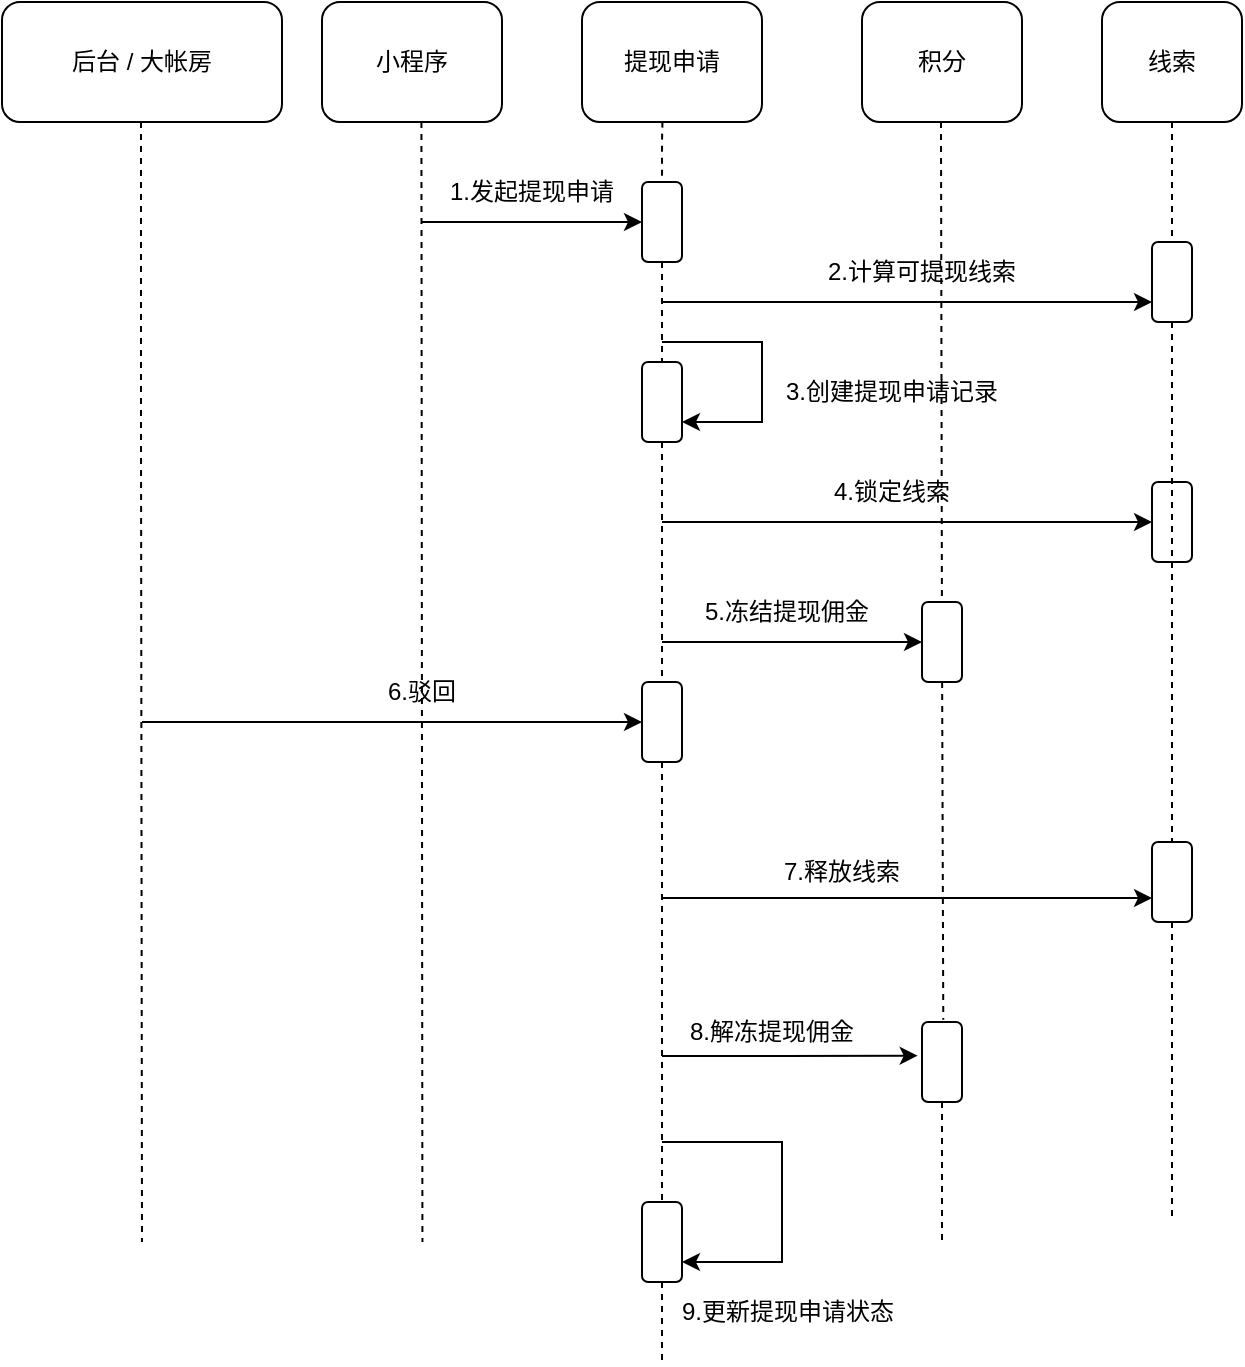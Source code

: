 <mxfile version="15.7.3" type="github"><diagram id="WYxydA316W5FDojU7T-a" name="Page-1"><mxGraphModel dx="1426" dy="857" grid="1" gridSize="10" guides="1" tooltips="1" connect="1" arrows="1" fold="1" page="1" pageScale="1" pageWidth="827" pageHeight="1169" math="0" shadow="0"><root><mxCell id="0"/><mxCell id="1" parent="0"/><mxCell id="tQFcMKt-EHzW8yY2-PWG-2" value="后台 / 大帐房" style="rounded=1;whiteSpace=wrap;html=1;" parent="1" vertex="1"><mxGeometry x="150" y="90" width="140" height="60" as="geometry"/></mxCell><mxCell id="tQFcMKt-EHzW8yY2-PWG-3" value="小程序" style="rounded=1;whiteSpace=wrap;html=1;" parent="1" vertex="1"><mxGeometry x="310" y="90" width="90" height="60" as="geometry"/></mxCell><mxCell id="tQFcMKt-EHzW8yY2-PWG-4" value="提现申请" style="rounded=1;whiteSpace=wrap;html=1;" parent="1" vertex="1"><mxGeometry x="440" y="90" width="90" height="60" as="geometry"/></mxCell><mxCell id="tQFcMKt-EHzW8yY2-PWG-5" value="积分" style="rounded=1;whiteSpace=wrap;html=1;" parent="1" vertex="1"><mxGeometry x="580" y="90" width="80" height="60" as="geometry"/></mxCell><mxCell id="tQFcMKt-EHzW8yY2-PWG-6" value="线索" style="rounded=1;whiteSpace=wrap;html=1;" parent="1" vertex="1"><mxGeometry x="700" y="90" width="70" height="60" as="geometry"/></mxCell><mxCell id="tQFcMKt-EHzW8yY2-PWG-8" value="" style="endArrow=none;dashed=1;html=1;rounded=0;" parent="1" edge="1"><mxGeometry width="50" height="50" relative="1" as="geometry"><mxPoint x="359.71" y="150" as="sourcePoint"/><mxPoint x="360.21" y="710" as="targetPoint"/><Array as="points"/></mxGeometry></mxCell><mxCell id="tQFcMKt-EHzW8yY2-PWG-9" value="" style="endArrow=none;dashed=1;html=1;rounded=0;startArrow=none;" parent="1" source="PdDWGHKnx-a33pP9yBHC-26" edge="1"><mxGeometry width="50" height="50" relative="1" as="geometry"><mxPoint x="404.5" y="150" as="sourcePoint"/><mxPoint x="480" y="770" as="targetPoint"/><Array as="points"/></mxGeometry></mxCell><mxCell id="tQFcMKt-EHzW8yY2-PWG-10" value="" style="endArrow=classic;html=1;rounded=0;" parent="1" target="tQFcMKt-EHzW8yY2-PWG-11" edge="1"><mxGeometry width="50" height="50" relative="1" as="geometry"><mxPoint x="360" y="200" as="sourcePoint"/><mxPoint x="340" y="260" as="targetPoint"/></mxGeometry></mxCell><mxCell id="tQFcMKt-EHzW8yY2-PWG-11" value="" style="rounded=1;whiteSpace=wrap;html=1;" parent="1" vertex="1"><mxGeometry x="470" y="180" width="20" height="40" as="geometry"/></mxCell><mxCell id="tQFcMKt-EHzW8yY2-PWG-12" value="" style="endArrow=none;dashed=1;html=1;rounded=0;exitX=0.447;exitY=0.997;exitDx=0;exitDy=0;exitPerimeter=0;entryX=0.5;entryY=0;entryDx=0;entryDy=0;" parent="1" source="tQFcMKt-EHzW8yY2-PWG-4" target="tQFcMKt-EHzW8yY2-PWG-11" edge="1"><mxGeometry width="50" height="50" relative="1" as="geometry"><mxPoint x="404.5" y="150" as="sourcePoint"/><mxPoint x="404.5" y="600" as="targetPoint"/><Array as="points"><mxPoint x="480" y="160"/></Array></mxGeometry></mxCell><mxCell id="tQFcMKt-EHzW8yY2-PWG-16" value="1.发起提现申请" style="text;html=1;strokeColor=none;fillColor=none;align=center;verticalAlign=middle;whiteSpace=wrap;rounded=0;" parent="1" vertex="1"><mxGeometry x="370" y="170" width="90" height="30" as="geometry"/></mxCell><mxCell id="tQFcMKt-EHzW8yY2-PWG-20" value="" style="endArrow=none;dashed=1;html=1;rounded=0;startArrow=none;" parent="1" source="PdDWGHKnx-a33pP9yBHC-22" edge="1"><mxGeometry width="50" height="50" relative="1" as="geometry"><mxPoint x="619.5" y="150" as="sourcePoint"/><mxPoint x="620" y="710" as="targetPoint"/><Array as="points"/></mxGeometry></mxCell><mxCell id="tQFcMKt-EHzW8yY2-PWG-21" value="" style="endArrow=none;dashed=1;html=1;rounded=0;startArrow=none;" parent="1" source="kCx2tW-wyiLAA-z_hNrE-4" edge="1"><mxGeometry width="50" height="50" relative="1" as="geometry"><mxPoint x="740" y="150" as="sourcePoint"/><mxPoint x="735" y="700" as="targetPoint"/><Array as="points"/></mxGeometry></mxCell><mxCell id="tQFcMKt-EHzW8yY2-PWG-23" value="" style="endArrow=classic;html=1;rounded=0;entryX=0;entryY=0.75;entryDx=0;entryDy=0;" parent="1" target="tQFcMKt-EHzW8yY2-PWG-22" edge="1"><mxGeometry width="50" height="50" relative="1" as="geometry"><mxPoint x="480" y="240" as="sourcePoint"/><mxPoint x="460" y="440" as="targetPoint"/><Array as="points"/></mxGeometry></mxCell><mxCell id="tQFcMKt-EHzW8yY2-PWG-24" value="2.计算可提现线索" style="text;html=1;strokeColor=none;fillColor=none;align=center;verticalAlign=middle;whiteSpace=wrap;rounded=0;" parent="1" vertex="1"><mxGeometry x="540" y="210" width="140" height="30" as="geometry"/></mxCell><mxCell id="tQFcMKt-EHzW8yY2-PWG-25" value="" style="rounded=1;whiteSpace=wrap;html=1;" parent="1" vertex="1"><mxGeometry x="470" y="270" width="20" height="40" as="geometry"/></mxCell><mxCell id="tQFcMKt-EHzW8yY2-PWG-26" value="" style="endArrow=none;dashed=1;html=1;rounded=0;startArrow=none;" parent="1" source="tQFcMKt-EHzW8yY2-PWG-11" target="tQFcMKt-EHzW8yY2-PWG-25" edge="1"><mxGeometry width="50" height="50" relative="1" as="geometry"><mxPoint x="485" y="220" as="sourcePoint"/><mxPoint x="485" y="590" as="targetPoint"/><Array as="points"/></mxGeometry></mxCell><mxCell id="tQFcMKt-EHzW8yY2-PWG-27" value="" style="endArrow=classic;html=1;rounded=0;entryX=1;entryY=0.75;entryDx=0;entryDy=0;" parent="1" target="tQFcMKt-EHzW8yY2-PWG-25" edge="1"><mxGeometry width="50" height="50" relative="1" as="geometry"><mxPoint x="480" y="260" as="sourcePoint"/><mxPoint x="540" y="260" as="targetPoint"/><Array as="points"><mxPoint x="530" y="260"/><mxPoint x="530" y="300"/></Array></mxGeometry></mxCell><mxCell id="tQFcMKt-EHzW8yY2-PWG-28" value="3.创建提现申请记录" style="text;html=1;strokeColor=none;fillColor=none;align=center;verticalAlign=middle;whiteSpace=wrap;rounded=0;" parent="1" vertex="1"><mxGeometry x="520" y="270" width="150" height="30" as="geometry"/></mxCell><mxCell id="PdDWGHKnx-a33pP9yBHC-1" value="" style="rounded=1;whiteSpace=wrap;html=1;" parent="1" vertex="1"><mxGeometry x="725" y="330" width="20" height="40" as="geometry"/></mxCell><mxCell id="PdDWGHKnx-a33pP9yBHC-2" value="" style="endArrow=classic;html=1;rounded=0;entryX=0;entryY=0.5;entryDx=0;entryDy=0;" parent="1" target="PdDWGHKnx-a33pP9yBHC-1" edge="1"><mxGeometry width="50" height="50" relative="1" as="geometry"><mxPoint x="480" y="350" as="sourcePoint"/><mxPoint x="440" y="440" as="targetPoint"/></mxGeometry></mxCell><mxCell id="PdDWGHKnx-a33pP9yBHC-3" value="4.锁定线索" style="text;html=1;strokeColor=none;fillColor=none;align=center;verticalAlign=middle;whiteSpace=wrap;rounded=0;" parent="1" vertex="1"><mxGeometry x="550" y="320" width="90" height="30" as="geometry"/></mxCell><mxCell id="PdDWGHKnx-a33pP9yBHC-4" value="" style="rounded=1;whiteSpace=wrap;html=1;" parent="1" vertex="1"><mxGeometry x="610" y="390" width="20" height="40" as="geometry"/></mxCell><mxCell id="PdDWGHKnx-a33pP9yBHC-5" value="" style="endArrow=none;dashed=1;html=1;rounded=0;" parent="1" target="PdDWGHKnx-a33pP9yBHC-4" edge="1"><mxGeometry width="50" height="50" relative="1" as="geometry"><mxPoint x="619.5" y="150" as="sourcePoint"/><mxPoint x="619.5" y="600" as="targetPoint"/><Array as="points"/></mxGeometry></mxCell><mxCell id="PdDWGHKnx-a33pP9yBHC-6" value="" style="endArrow=classic;html=1;rounded=0;entryX=0;entryY=0.5;entryDx=0;entryDy=0;" parent="1" target="PdDWGHKnx-a33pP9yBHC-4" edge="1"><mxGeometry width="50" height="50" relative="1" as="geometry"><mxPoint x="480" y="410" as="sourcePoint"/><mxPoint x="440" y="430" as="targetPoint"/></mxGeometry></mxCell><mxCell id="PdDWGHKnx-a33pP9yBHC-7" value="5.冻结提现佣金" style="text;html=1;strokeColor=none;fillColor=none;align=center;verticalAlign=middle;whiteSpace=wrap;rounded=0;" parent="1" vertex="1"><mxGeometry x="495" y="380" width="95" height="30" as="geometry"/></mxCell><mxCell id="PdDWGHKnx-a33pP9yBHC-8" value="" style="endArrow=none;dashed=1;html=1;rounded=0;exitX=0.5;exitY=1;exitDx=0;exitDy=0;" parent="1" edge="1"><mxGeometry width="50" height="50" relative="1" as="geometry"><mxPoint x="219.5" y="150" as="sourcePoint"/><mxPoint x="220" y="710" as="targetPoint"/><Array as="points"><mxPoint x="219.5" y="300"/></Array></mxGeometry></mxCell><mxCell id="PdDWGHKnx-a33pP9yBHC-9" value="" style="rounded=1;whiteSpace=wrap;html=1;" parent="1" vertex="1"><mxGeometry x="470" y="430" width="20" height="40" as="geometry"/></mxCell><mxCell id="PdDWGHKnx-a33pP9yBHC-10" value="" style="endArrow=none;dashed=1;html=1;rounded=0;startArrow=none;" parent="1" source="tQFcMKt-EHzW8yY2-PWG-25" target="PdDWGHKnx-a33pP9yBHC-9" edge="1"><mxGeometry width="50" height="50" relative="1" as="geometry"><mxPoint x="485" y="310" as="sourcePoint"/><mxPoint x="485" y="590" as="targetPoint"/><Array as="points"/></mxGeometry></mxCell><mxCell id="PdDWGHKnx-a33pP9yBHC-11" value="" style="endArrow=classic;html=1;rounded=0;" parent="1" edge="1"><mxGeometry width="50" height="50" relative="1" as="geometry"><mxPoint x="220" y="450" as="sourcePoint"/><mxPoint x="470" y="450" as="targetPoint"/></mxGeometry></mxCell><mxCell id="PdDWGHKnx-a33pP9yBHC-13" value="6.驳回" style="text;html=1;strokeColor=none;fillColor=none;align=center;verticalAlign=middle;whiteSpace=wrap;rounded=0;" parent="1" vertex="1"><mxGeometry x="310" y="420" width="100" height="30" as="geometry"/></mxCell><mxCell id="PdDWGHKnx-a33pP9yBHC-15" value="" style="endArrow=none;dashed=1;html=1;rounded=0;startArrow=none;" parent="1" source="PdDWGHKnx-a33pP9yBHC-9" edge="1"><mxGeometry width="50" height="50" relative="1" as="geometry"><mxPoint x="485" y="470" as="sourcePoint"/><mxPoint x="480" y="570" as="targetPoint"/><Array as="points"/></mxGeometry></mxCell><mxCell id="PdDWGHKnx-a33pP9yBHC-19" value="" style="endArrow=none;dashed=1;html=1;rounded=0;startArrow=none;entryX=0.532;entryY=-0.028;entryDx=0;entryDy=0;entryPerimeter=0;" parent="1" source="PdDWGHKnx-a33pP9yBHC-4" target="PdDWGHKnx-a33pP9yBHC-22" edge="1"><mxGeometry width="50" height="50" relative="1" as="geometry"><mxPoint x="620" y="430" as="sourcePoint"/><mxPoint x="620" y="590" as="targetPoint"/><Array as="points"/></mxGeometry></mxCell><mxCell id="PdDWGHKnx-a33pP9yBHC-22" value="" style="rounded=1;whiteSpace=wrap;html=1;" parent="1" vertex="1"><mxGeometry x="610" y="600" width="20" height="40" as="geometry"/></mxCell><mxCell id="PdDWGHKnx-a33pP9yBHC-24" value="" style="endArrow=classic;html=1;rounded=0;entryX=-0.107;entryY=0.421;entryDx=0;entryDy=0;entryPerimeter=0;" parent="1" target="PdDWGHKnx-a33pP9yBHC-22" edge="1"><mxGeometry width="50" height="50" relative="1" as="geometry"><mxPoint x="480" y="617" as="sourcePoint"/><mxPoint x="650" y="680" as="targetPoint"/><Array as="points"><mxPoint x="540" y="617"/></Array></mxGeometry></mxCell><mxCell id="PdDWGHKnx-a33pP9yBHC-26" value="" style="rounded=1;whiteSpace=wrap;html=1;" parent="1" vertex="1"><mxGeometry x="470" y="690" width="20" height="40" as="geometry"/></mxCell><mxCell id="PdDWGHKnx-a33pP9yBHC-27" value="" style="endArrow=none;dashed=1;html=1;rounded=0;startArrow=none;" parent="1" target="PdDWGHKnx-a33pP9yBHC-26" edge="1"><mxGeometry width="50" height="50" relative="1" as="geometry"><mxPoint x="480" y="560" as="sourcePoint"/><mxPoint x="485" y="770" as="targetPoint"/><Array as="points"/></mxGeometry></mxCell><mxCell id="PdDWGHKnx-a33pP9yBHC-28" value="" style="endArrow=classic;html=1;rounded=0;entryX=1;entryY=0.75;entryDx=0;entryDy=0;" parent="1" target="PdDWGHKnx-a33pP9yBHC-26" edge="1"><mxGeometry width="50" height="50" relative="1" as="geometry"><mxPoint x="480" y="660" as="sourcePoint"/><mxPoint x="500" y="720" as="targetPoint"/><Array as="points"><mxPoint x="540" y="660"/><mxPoint x="540" y="720"/></Array></mxGeometry></mxCell><mxCell id="PdDWGHKnx-a33pP9yBHC-30" value="9.更新提现申请状态" style="text;html=1;strokeColor=none;fillColor=none;align=center;verticalAlign=middle;whiteSpace=wrap;rounded=0;" parent="1" vertex="1"><mxGeometry x="467.5" y="730" width="150" height="30" as="geometry"/></mxCell><mxCell id="tQFcMKt-EHzW8yY2-PWG-22" value="" style="rounded=1;whiteSpace=wrap;html=1;" parent="1" vertex="1"><mxGeometry x="725" y="210" width="20" height="40" as="geometry"/></mxCell><mxCell id="PdDWGHKnx-a33pP9yBHC-33" value="" style="endArrow=none;dashed=1;html=1;rounded=0;exitX=0.5;exitY=1;exitDx=0;exitDy=0;" parent="1" source="tQFcMKt-EHzW8yY2-PWG-6" target="tQFcMKt-EHzW8yY2-PWG-22" edge="1"><mxGeometry width="50" height="50" relative="1" as="geometry"><mxPoint x="740" y="150" as="sourcePoint"/><mxPoint x="740" y="700" as="targetPoint"/><Array as="points"/></mxGeometry></mxCell><mxCell id="kCx2tW-wyiLAA-z_hNrE-4" value="" style="rounded=1;whiteSpace=wrap;html=1;" vertex="1" parent="1"><mxGeometry x="725" y="510" width="20" height="40" as="geometry"/></mxCell><mxCell id="kCx2tW-wyiLAA-z_hNrE-6" value="" style="endArrow=none;dashed=1;html=1;rounded=0;startArrow=none;" edge="1" parent="1" source="tQFcMKt-EHzW8yY2-PWG-22" target="kCx2tW-wyiLAA-z_hNrE-4"><mxGeometry width="50" height="50" relative="1" as="geometry"><mxPoint x="735.213" y="250" as="sourcePoint"/><mxPoint x="740" y="700" as="targetPoint"/><Array as="points"/></mxGeometry></mxCell><mxCell id="PdDWGHKnx-a33pP9yBHC-21" value="7.释放线索" style="text;html=1;strokeColor=none;fillColor=none;align=center;verticalAlign=middle;whiteSpace=wrap;rounded=0;" parent="1" vertex="1"><mxGeometry x="520" y="510" width="100" height="30" as="geometry"/></mxCell><mxCell id="kCx2tW-wyiLAA-z_hNrE-8" value="" style="endArrow=classic;html=1;rounded=0;entryX=0;entryY=0.7;entryDx=0;entryDy=0;entryPerimeter=0;" edge="1" parent="1" target="kCx2tW-wyiLAA-z_hNrE-4"><mxGeometry width="50" height="50" relative="1" as="geometry"><mxPoint x="480" y="538" as="sourcePoint"/><mxPoint x="720" y="530" as="targetPoint"/><Array as="points"><mxPoint x="680" y="538"/><mxPoint x="710" y="538"/></Array></mxGeometry></mxCell><mxCell id="kCx2tW-wyiLAA-z_hNrE-9" value="8.解冻提现佣金" style="text;html=1;strokeColor=none;fillColor=none;align=center;verticalAlign=middle;whiteSpace=wrap;rounded=0;" vertex="1" parent="1"><mxGeometry x="490" y="590" width="90" height="30" as="geometry"/></mxCell></root></mxGraphModel></diagram></mxfile>